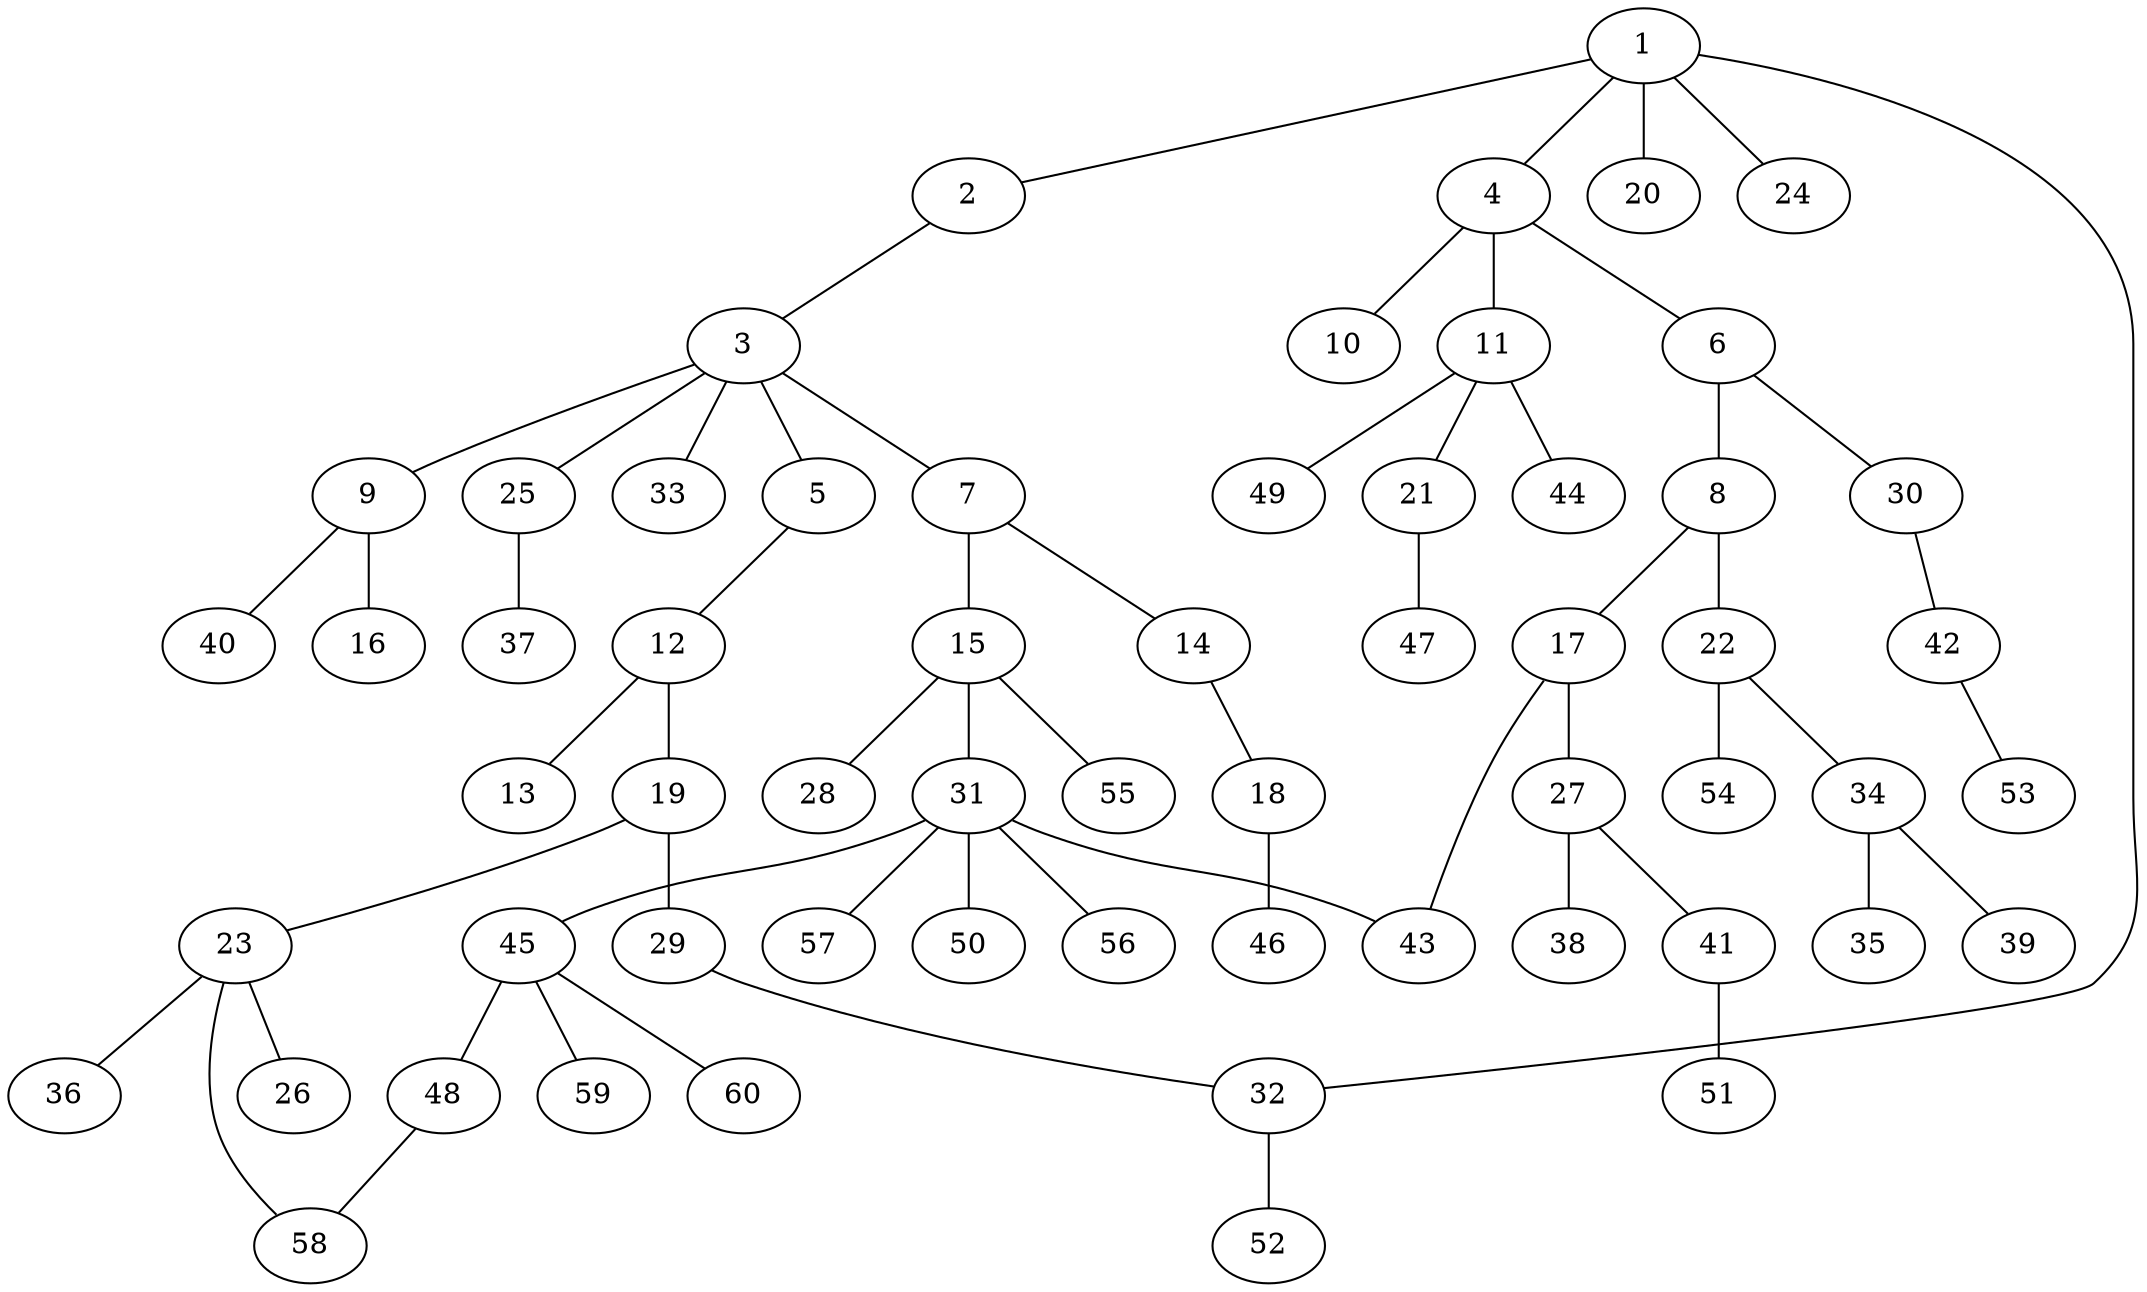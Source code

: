 graph graphname {1--2
1--4
1--20
1--24
1--32
2--3
3--5
3--7
3--9
3--25
3--33
4--6
4--10
4--11
5--12
6--8
6--30
7--14
7--15
8--17
8--22
9--16
9--40
11--21
11--44
11--49
12--13
12--19
14--18
15--28
15--31
15--55
17--27
17--43
18--46
19--23
19--29
21--47
22--34
22--54
23--26
23--36
23--58
25--37
27--38
27--41
29--32
30--42
31--43
31--45
31--50
31--56
31--57
32--52
34--35
34--39
41--51
42--53
45--48
45--59
45--60
48--58
}